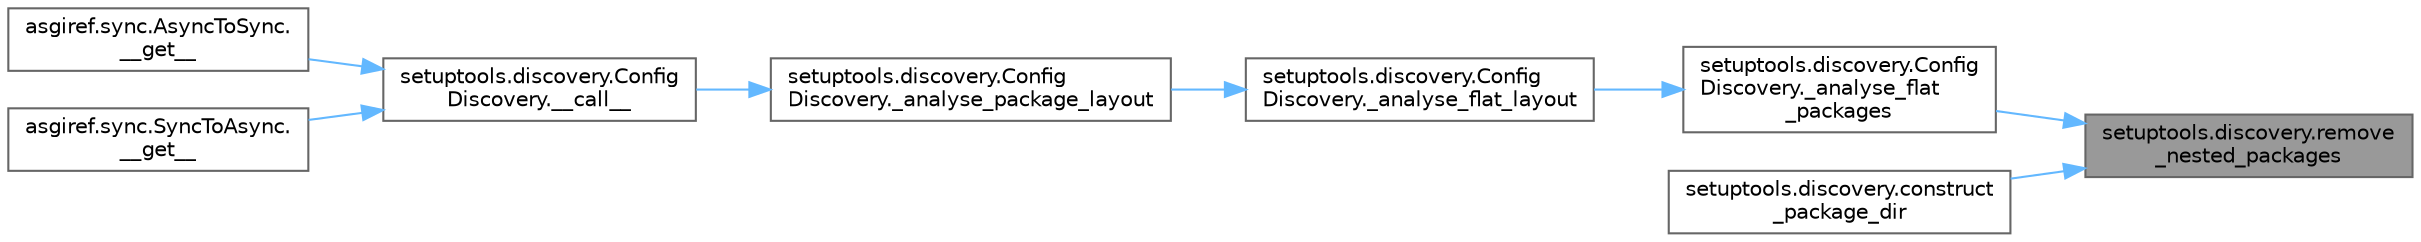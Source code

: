 digraph "setuptools.discovery.remove_nested_packages"
{
 // LATEX_PDF_SIZE
  bgcolor="transparent";
  edge [fontname=Helvetica,fontsize=10,labelfontname=Helvetica,labelfontsize=10];
  node [fontname=Helvetica,fontsize=10,shape=box,height=0.2,width=0.4];
  rankdir="RL";
  Node1 [id="Node000001",label="setuptools.discovery.remove\l_nested_packages",height=0.2,width=0.4,color="gray40", fillcolor="grey60", style="filled", fontcolor="black",tooltip=" "];
  Node1 -> Node2 [id="edge1_Node000001_Node000002",dir="back",color="steelblue1",style="solid",tooltip=" "];
  Node2 [id="Node000002",label="setuptools.discovery.Config\lDiscovery._analyse_flat\l_packages",height=0.2,width=0.4,color="grey40", fillcolor="white", style="filled",URL="$classsetuptools_1_1discovery_1_1_config_discovery.html#af4fa78b426eca610c57995eea046c649",tooltip=" "];
  Node2 -> Node3 [id="edge2_Node000002_Node000003",dir="back",color="steelblue1",style="solid",tooltip=" "];
  Node3 [id="Node000003",label="setuptools.discovery.Config\lDiscovery._analyse_flat_layout",height=0.2,width=0.4,color="grey40", fillcolor="white", style="filled",URL="$classsetuptools_1_1discovery_1_1_config_discovery.html#a3d94f6ff7539d3fb63b9023e0f78dccc",tooltip=" "];
  Node3 -> Node4 [id="edge3_Node000003_Node000004",dir="back",color="steelblue1",style="solid",tooltip=" "];
  Node4 [id="Node000004",label="setuptools.discovery.Config\lDiscovery._analyse_package_layout",height=0.2,width=0.4,color="grey40", fillcolor="white", style="filled",URL="$classsetuptools_1_1discovery_1_1_config_discovery.html#a4b8758e979e3a98ee5e5e482d998378d",tooltip=" "];
  Node4 -> Node5 [id="edge4_Node000004_Node000005",dir="back",color="steelblue1",style="solid",tooltip=" "];
  Node5 [id="Node000005",label="setuptools.discovery.Config\lDiscovery.__call__",height=0.2,width=0.4,color="grey40", fillcolor="white", style="filled",URL="$classsetuptools_1_1discovery_1_1_config_discovery.html#a885fc32d6a8c7bb5b8bd069e33c7e53b",tooltip=" "];
  Node5 -> Node6 [id="edge5_Node000005_Node000006",dir="back",color="steelblue1",style="solid",tooltip=" "];
  Node6 [id="Node000006",label="asgiref.sync.AsyncToSync.\l__get__",height=0.2,width=0.4,color="grey40", fillcolor="white", style="filled",URL="$classasgiref_1_1sync_1_1_async_to_sync.html#a23e9ef7a73da98dad9e3f4e65846969b",tooltip=" "];
  Node5 -> Node7 [id="edge6_Node000005_Node000007",dir="back",color="steelblue1",style="solid",tooltip=" "];
  Node7 [id="Node000007",label="asgiref.sync.SyncToAsync.\l__get__",height=0.2,width=0.4,color="grey40", fillcolor="white", style="filled",URL="$classasgiref_1_1sync_1_1_sync_to_async.html#aebdfbe3f01079a529fd2f39810597381",tooltip=" "];
  Node1 -> Node8 [id="edge7_Node000001_Node000008",dir="back",color="steelblue1",style="solid",tooltip=" "];
  Node8 [id="Node000008",label="setuptools.discovery.construct\l_package_dir",height=0.2,width=0.4,color="grey40", fillcolor="white", style="filled",URL="$namespacesetuptools_1_1discovery.html#ac569c7d830d346f6bbeb2625bf506920",tooltip=" "];
}
